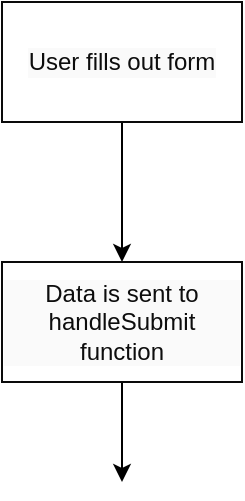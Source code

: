 <mxfile>
    <diagram id="JngHAbN6_aFRcx6rQhVJ" name="Page-1">
        <mxGraphModel dx="451" dy="644" grid="1" gridSize="10" guides="1" tooltips="1" connect="1" arrows="1" fold="1" page="1" pageScale="1" pageWidth="850" pageHeight="1100" math="0" shadow="0">
            <root>
                <mxCell id="0"/>
                <mxCell id="1" parent="0"/>
                <mxCell id="3" style="edgeStyle=none;html=1;exitX=0.5;exitY=1;exitDx=0;exitDy=0;entryX=0.5;entryY=0;entryDx=0;entryDy=0;" edge="1" parent="1" source="2" target="6">
                    <mxGeometry relative="1" as="geometry">
                        <mxPoint x="190" y="210" as="targetPoint"/>
                    </mxGeometry>
                </mxCell>
                <mxCell id="2" value="User fills out form" style="rounded=0;whiteSpace=wrap;html=1;shadow=0;labelBackgroundColor=#FAFAFA;comic=0;sketch=0;fillStyle=auto;strokeColor=#0A0A0A;strokeWidth=1;fontColor=#0D0D0D;fillColor=#FFFFFF;gradientColor=none;" vertex="1" parent="1">
                    <mxGeometry x="140.0" y="80" width="120" height="60" as="geometry"/>
                </mxCell>
                <mxCell id="8" style="edgeStyle=none;html=1;" edge="1" parent="1" source="6">
                    <mxGeometry relative="1" as="geometry">
                        <mxPoint x="200.0" y="320" as="targetPoint"/>
                    </mxGeometry>
                </mxCell>
                <mxCell id="6" value="Data is sent to handleSubmit function" style="rounded=0;whiteSpace=wrap;html=1;shadow=0;labelBackgroundColor=#FAFAFA;comic=0;sketch=0;fillStyle=auto;strokeColor=#0A0A0A;strokeWidth=1;fontColor=#0D0D0D;fillColor=#FFFFFF;gradientColor=none;" vertex="1" parent="1">
                    <mxGeometry x="140.0" y="210" width="120" height="60" as="geometry"/>
                </mxCell>
            </root>
        </mxGraphModel>
    </diagram>
</mxfile>
